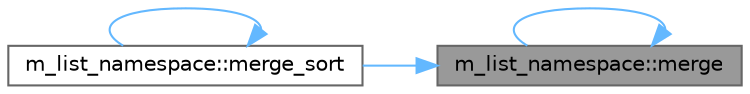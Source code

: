 digraph "m_list_namespace::merge"
{
 // LATEX_PDF_SIZE
  bgcolor="transparent";
  edge [fontname=Helvetica,fontsize=10,labelfontname=Helvetica,labelfontsize=10];
  node [fontname=Helvetica,fontsize=10,shape=box,height=0.2,width=0.4];
  rankdir="RL";
  Node1 [id="Node000001",label="m_list_namespace::merge",height=0.2,width=0.4,color="gray40", fillcolor="grey60", style="filled", fontcolor="black",tooltip="Unisce due liste ordinate in una singola lista ordinata (ricorsiva)"];
  Node1 -> Node1 [id="edge1_Node000001_Node000001",dir="back",color="steelblue1",style="solid",tooltip=" "];
  Node1 -> Node2 [id="edge2_Node000001_Node000002",dir="back",color="steelblue1",style="solid",tooltip=" "];
  Node2 [id="Node000002",label="m_list_namespace::merge_sort",height=0.2,width=0.4,color="grey40", fillcolor="white", style="filled",URL="$namespacem__list__namespace.html#a8624fde3cbe45f50e9905ca4cd453a2a",tooltip="Implementa il merge sort ricorsivo con thread."];
  Node2 -> Node2 [id="edge3_Node000002_Node000002",dir="back",color="steelblue1",style="solid",tooltip=" "];
}
